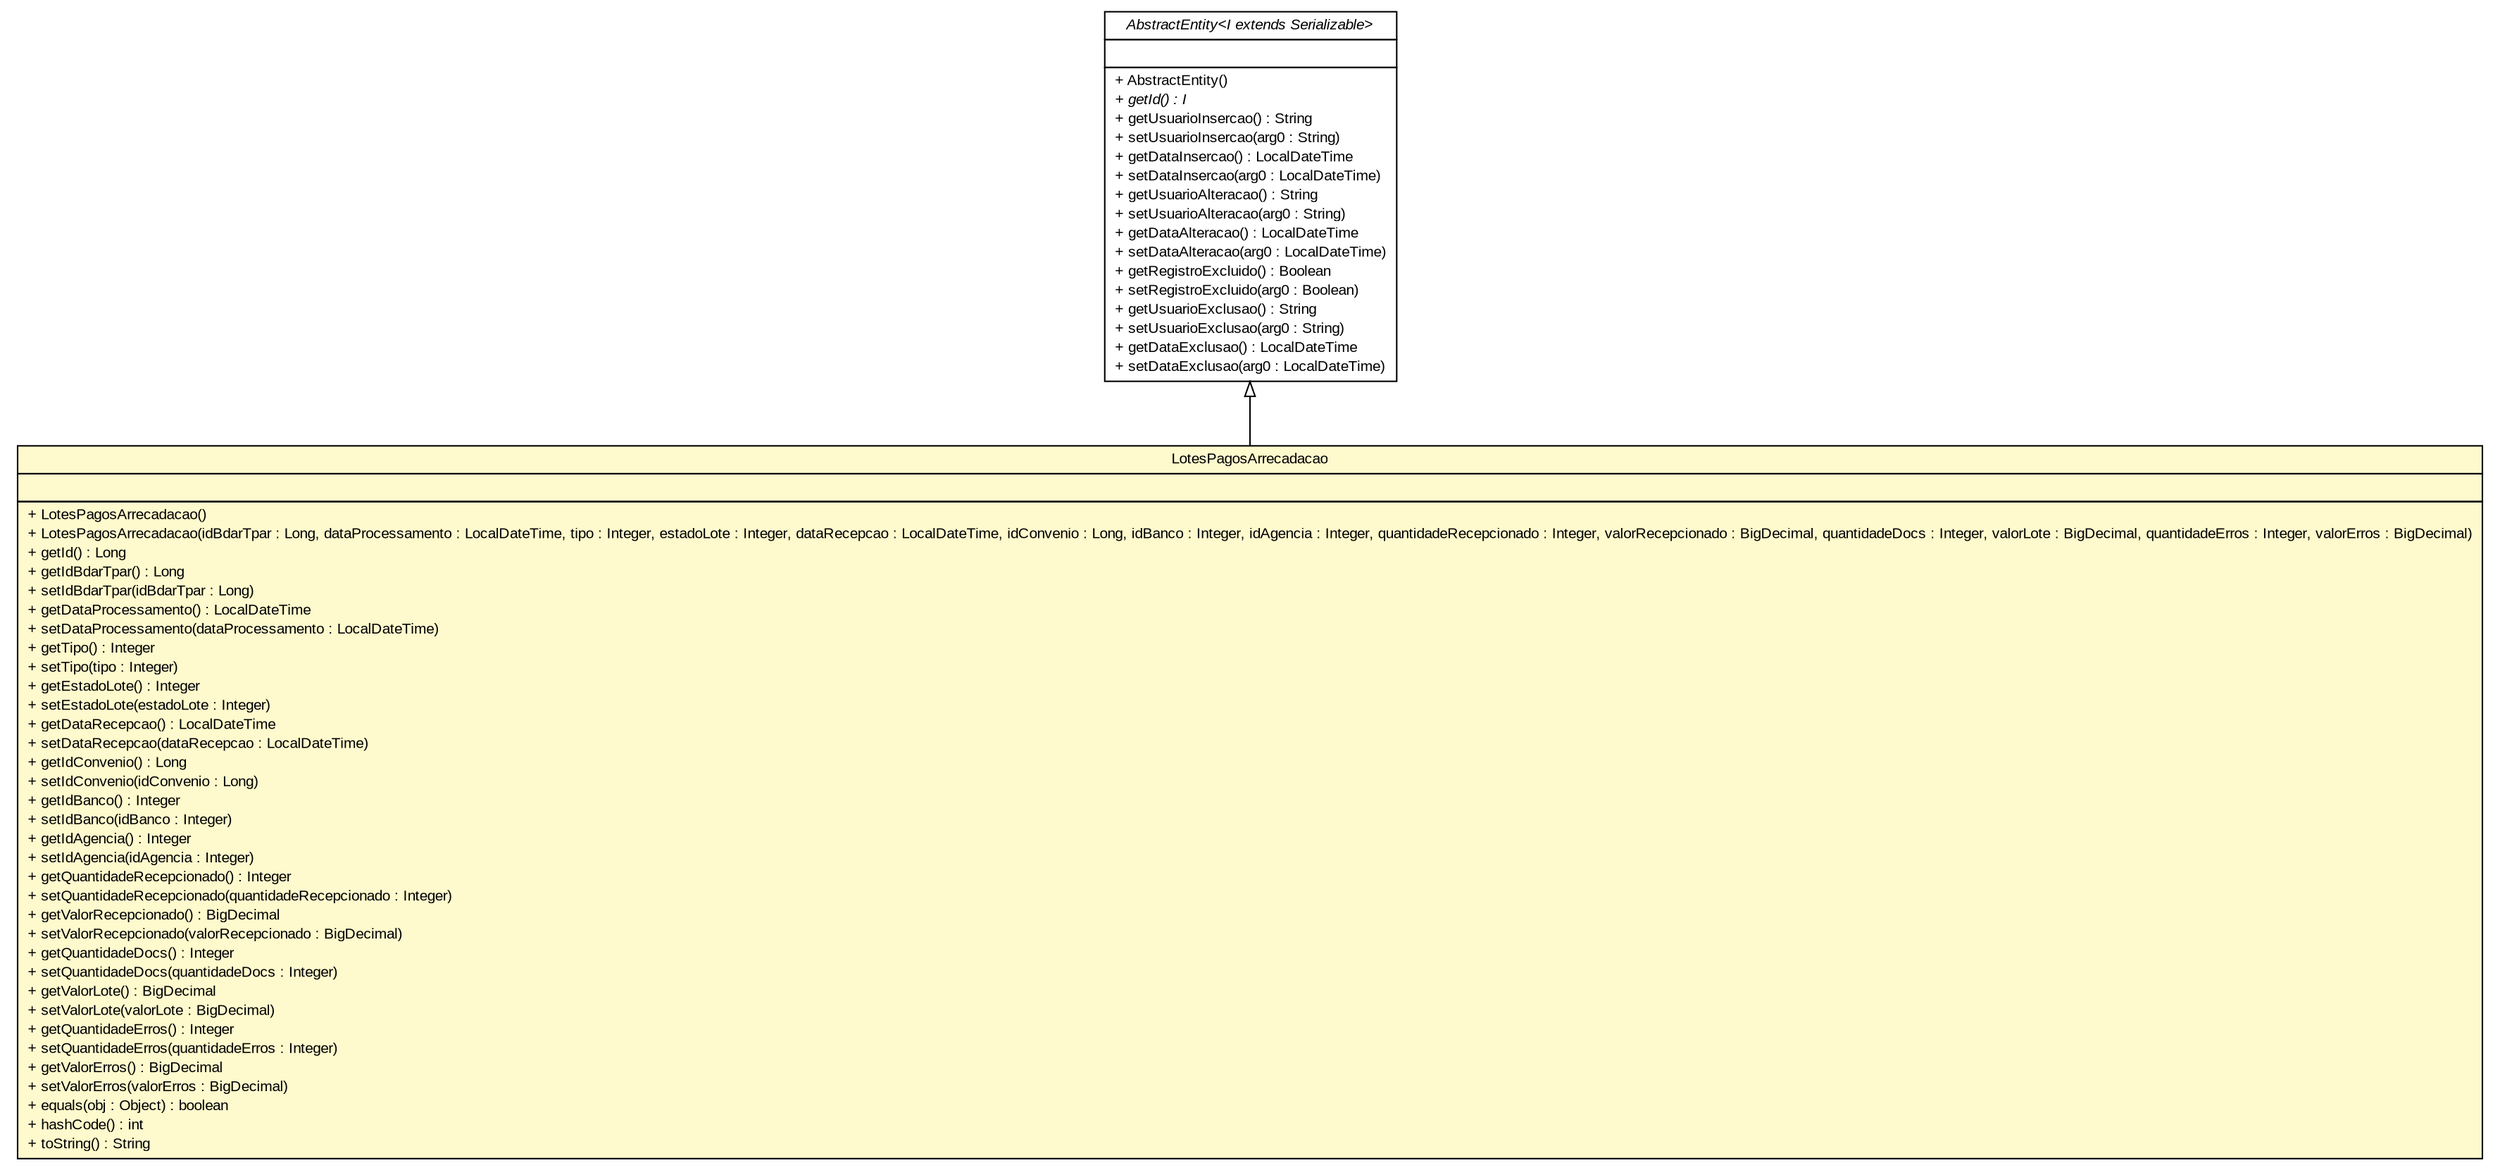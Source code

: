 #!/usr/local/bin/dot
#
# Class diagram 
# Generated by UMLGraph version R5_6 (http://www.umlgraph.org/)
#

digraph G {
	edge [fontname="arial",fontsize=10,labelfontname="arial",labelfontsize=10];
	node [fontname="arial",fontsize=10,shape=plaintext];
	nodesep=0.25;
	ranksep=0.5;
	// br.gov.to.sefaz.arr.parametros.persistence.entity.LotesPagosArrecadacao
	c16024 [label=<<table title="br.gov.to.sefaz.arr.parametros.persistence.entity.LotesPagosArrecadacao" border="0" cellborder="1" cellspacing="0" cellpadding="2" port="p" bgcolor="lemonChiffon" href="./LotesPagosArrecadacao.html">
		<tr><td><table border="0" cellspacing="0" cellpadding="1">
<tr><td align="center" balign="center"> LotesPagosArrecadacao </td></tr>
		</table></td></tr>
		<tr><td><table border="0" cellspacing="0" cellpadding="1">
<tr><td align="left" balign="left">  </td></tr>
		</table></td></tr>
		<tr><td><table border="0" cellspacing="0" cellpadding="1">
<tr><td align="left" balign="left"> + LotesPagosArrecadacao() </td></tr>
<tr><td align="left" balign="left"> + LotesPagosArrecadacao(idBdarTpar : Long, dataProcessamento : LocalDateTime, tipo : Integer, estadoLote : Integer, dataRecepcao : LocalDateTime, idConvenio : Long, idBanco : Integer, idAgencia : Integer, quantidadeRecepcionado : Integer, valorRecepcionado : BigDecimal, quantidadeDocs : Integer, valorLote : BigDecimal, quantidadeErros : Integer, valorErros : BigDecimal) </td></tr>
<tr><td align="left" balign="left"> + getId() : Long </td></tr>
<tr><td align="left" balign="left"> + getIdBdarTpar() : Long </td></tr>
<tr><td align="left" balign="left"> + setIdBdarTpar(idBdarTpar : Long) </td></tr>
<tr><td align="left" balign="left"> + getDataProcessamento() : LocalDateTime </td></tr>
<tr><td align="left" balign="left"> + setDataProcessamento(dataProcessamento : LocalDateTime) </td></tr>
<tr><td align="left" balign="left"> + getTipo() : Integer </td></tr>
<tr><td align="left" balign="left"> + setTipo(tipo : Integer) </td></tr>
<tr><td align="left" balign="left"> + getEstadoLote() : Integer </td></tr>
<tr><td align="left" balign="left"> + setEstadoLote(estadoLote : Integer) </td></tr>
<tr><td align="left" balign="left"> + getDataRecepcao() : LocalDateTime </td></tr>
<tr><td align="left" balign="left"> + setDataRecepcao(dataRecepcao : LocalDateTime) </td></tr>
<tr><td align="left" balign="left"> + getIdConvenio() : Long </td></tr>
<tr><td align="left" balign="left"> + setIdConvenio(idConvenio : Long) </td></tr>
<tr><td align="left" balign="left"> + getIdBanco() : Integer </td></tr>
<tr><td align="left" balign="left"> + setIdBanco(idBanco : Integer) </td></tr>
<tr><td align="left" balign="left"> + getIdAgencia() : Integer </td></tr>
<tr><td align="left" balign="left"> + setIdAgencia(idAgencia : Integer) </td></tr>
<tr><td align="left" balign="left"> + getQuantidadeRecepcionado() : Integer </td></tr>
<tr><td align="left" balign="left"> + setQuantidadeRecepcionado(quantidadeRecepcionado : Integer) </td></tr>
<tr><td align="left" balign="left"> + getValorRecepcionado() : BigDecimal </td></tr>
<tr><td align="left" balign="left"> + setValorRecepcionado(valorRecepcionado : BigDecimal) </td></tr>
<tr><td align="left" balign="left"> + getQuantidadeDocs() : Integer </td></tr>
<tr><td align="left" balign="left"> + setQuantidadeDocs(quantidadeDocs : Integer) </td></tr>
<tr><td align="left" balign="left"> + getValorLote() : BigDecimal </td></tr>
<tr><td align="left" balign="left"> + setValorLote(valorLote : BigDecimal) </td></tr>
<tr><td align="left" balign="left"> + getQuantidadeErros() : Integer </td></tr>
<tr><td align="left" balign="left"> + setQuantidadeErros(quantidadeErros : Integer) </td></tr>
<tr><td align="left" balign="left"> + getValorErros() : BigDecimal </td></tr>
<tr><td align="left" balign="left"> + setValorErros(valorErros : BigDecimal) </td></tr>
<tr><td align="left" balign="left"> + equals(obj : Object) : boolean </td></tr>
<tr><td align="left" balign="left"> + hashCode() : int </td></tr>
<tr><td align="left" balign="left"> + toString() : String </td></tr>
		</table></td></tr>
		</table>>, URL="./LotesPagosArrecadacao.html", fontname="arial", fontcolor="black", fontsize=10.0];
	//br.gov.to.sefaz.arr.parametros.persistence.entity.LotesPagosArrecadacao extends br.gov.to.sefaz.persistence.entity.AbstractEntity<java.lang.Long>
	c16078:p -> c16024:p [dir=back,arrowtail=empty];
	// br.gov.to.sefaz.persistence.entity.AbstractEntity<I extends java.io.Serializable>
	c16078 [label=<<table title="br.gov.to.sefaz.persistence.entity.AbstractEntity" border="0" cellborder="1" cellspacing="0" cellpadding="2" port="p" href="http://java.sun.com/j2se/1.4.2/docs/api/br/gov/to/sefaz/persistence/entity/AbstractEntity.html">
		<tr><td><table border="0" cellspacing="0" cellpadding="1">
<tr><td align="center" balign="center"><font face="arial italic"> AbstractEntity&lt;I extends Serializable&gt; </font></td></tr>
		</table></td></tr>
		<tr><td><table border="0" cellspacing="0" cellpadding="1">
<tr><td align="left" balign="left">  </td></tr>
		</table></td></tr>
		<tr><td><table border="0" cellspacing="0" cellpadding="1">
<tr><td align="left" balign="left"> + AbstractEntity() </td></tr>
<tr><td align="left" balign="left"><font face="arial italic" point-size="10.0"> + getId() : I </font></td></tr>
<tr><td align="left" balign="left"> + getUsuarioInsercao() : String </td></tr>
<tr><td align="left" balign="left"> + setUsuarioInsercao(arg0 : String) </td></tr>
<tr><td align="left" balign="left"> + getDataInsercao() : LocalDateTime </td></tr>
<tr><td align="left" balign="left"> + setDataInsercao(arg0 : LocalDateTime) </td></tr>
<tr><td align="left" balign="left"> + getUsuarioAlteracao() : String </td></tr>
<tr><td align="left" balign="left"> + setUsuarioAlteracao(arg0 : String) </td></tr>
<tr><td align="left" balign="left"> + getDataAlteracao() : LocalDateTime </td></tr>
<tr><td align="left" balign="left"> + setDataAlteracao(arg0 : LocalDateTime) </td></tr>
<tr><td align="left" balign="left"> + getRegistroExcluido() : Boolean </td></tr>
<tr><td align="left" balign="left"> + setRegistroExcluido(arg0 : Boolean) </td></tr>
<tr><td align="left" balign="left"> + getUsuarioExclusao() : String </td></tr>
<tr><td align="left" balign="left"> + setUsuarioExclusao(arg0 : String) </td></tr>
<tr><td align="left" balign="left"> + getDataExclusao() : LocalDateTime </td></tr>
<tr><td align="left" balign="left"> + setDataExclusao(arg0 : LocalDateTime) </td></tr>
		</table></td></tr>
		</table>>, URL="http://java.sun.com/j2se/1.4.2/docs/api/br/gov/to/sefaz/persistence/entity/AbstractEntity.html", fontname="arial", fontcolor="black", fontsize=10.0];
}

